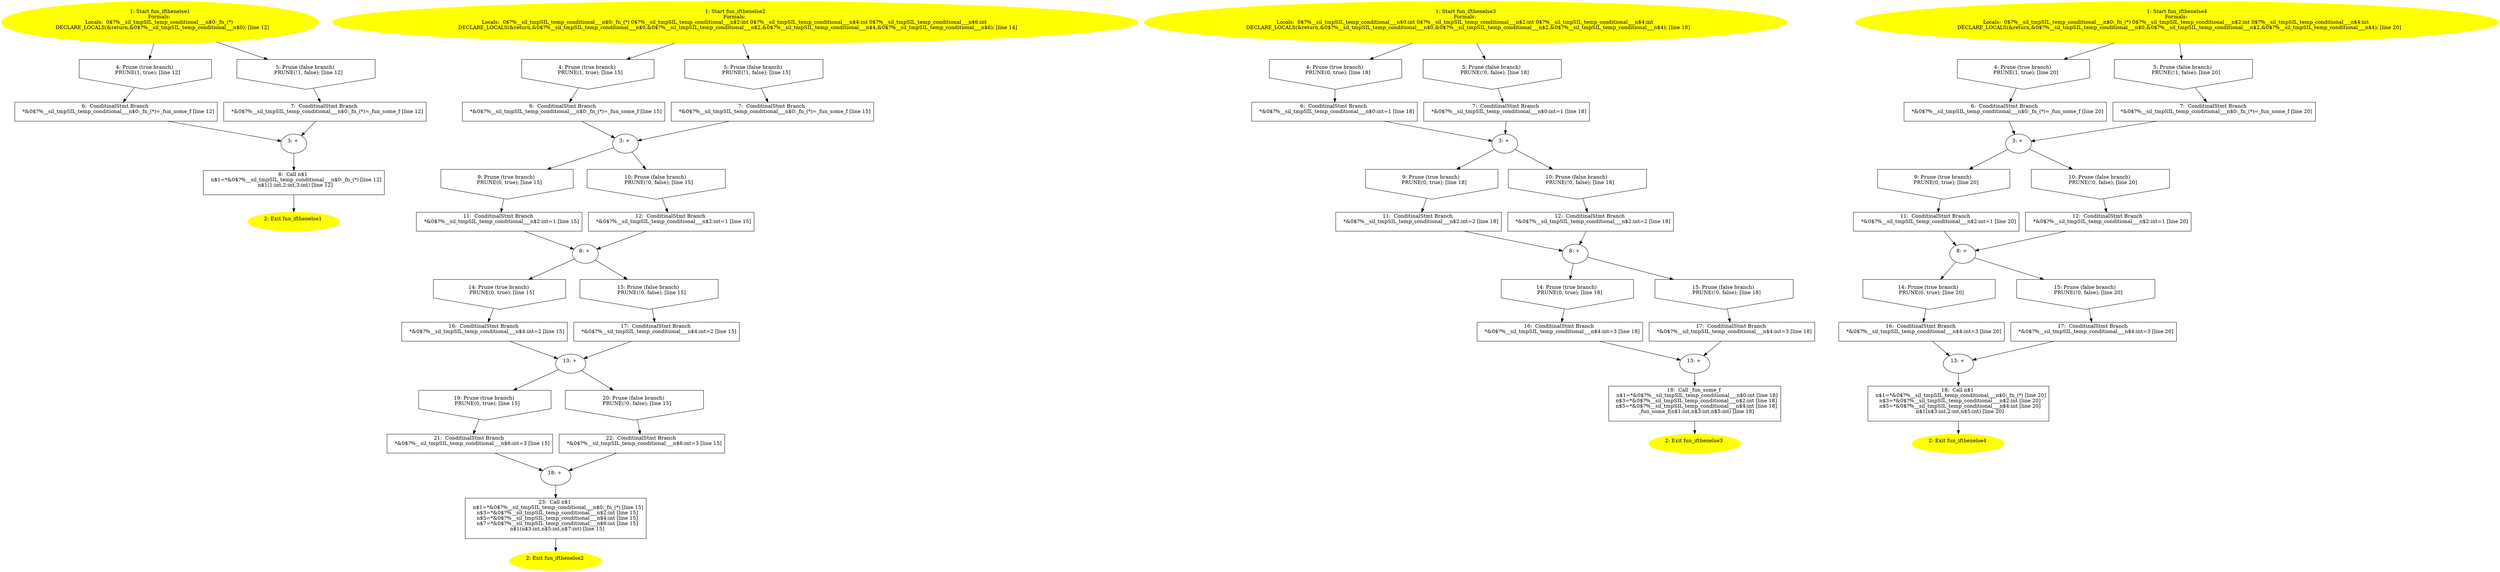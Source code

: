 /* @generated */
digraph iCFG {
"fun_ifthenelse1.6d810dc9f25b2ded52969d35a73b5fb3_1" [label="1: Start fun_ifthenelse1\nFormals: \nLocals:  0$?%__sil_tmpSIL_temp_conditional___n$0:_fn_(*) \n   DECLARE_LOCALS(&return,&0$?%__sil_tmpSIL_temp_conditional___n$0); [line 12]\n " color=yellow style=filled]
	

	 "fun_ifthenelse1.6d810dc9f25b2ded52969d35a73b5fb3_1" -> "fun_ifthenelse1.6d810dc9f25b2ded52969d35a73b5fb3_4" ;
	 "fun_ifthenelse1.6d810dc9f25b2ded52969d35a73b5fb3_1" -> "fun_ifthenelse1.6d810dc9f25b2ded52969d35a73b5fb3_5" ;
"fun_ifthenelse1.6d810dc9f25b2ded52969d35a73b5fb3_2" [label="2: Exit fun_ifthenelse1 \n  " color=yellow style=filled]
	

"fun_ifthenelse1.6d810dc9f25b2ded52969d35a73b5fb3_3" [label="3: + \n  " ]
	

	 "fun_ifthenelse1.6d810dc9f25b2ded52969d35a73b5fb3_3" -> "fun_ifthenelse1.6d810dc9f25b2ded52969d35a73b5fb3_8" ;
"fun_ifthenelse1.6d810dc9f25b2ded52969d35a73b5fb3_4" [label="4: Prune (true branch) \n   PRUNE(1, true); [line 12]\n " shape="invhouse"]
	

	 "fun_ifthenelse1.6d810dc9f25b2ded52969d35a73b5fb3_4" -> "fun_ifthenelse1.6d810dc9f25b2ded52969d35a73b5fb3_6" ;
"fun_ifthenelse1.6d810dc9f25b2ded52969d35a73b5fb3_5" [label="5: Prune (false branch) \n   PRUNE(!1, false); [line 12]\n " shape="invhouse"]
	

	 "fun_ifthenelse1.6d810dc9f25b2ded52969d35a73b5fb3_5" -> "fun_ifthenelse1.6d810dc9f25b2ded52969d35a73b5fb3_7" ;
"fun_ifthenelse1.6d810dc9f25b2ded52969d35a73b5fb3_6" [label="6:  ConditinalStmt Branch \n   *&0$?%__sil_tmpSIL_temp_conditional___n$0:_fn_(*)=_fun_some_f [line 12]\n " shape="box"]
	

	 "fun_ifthenelse1.6d810dc9f25b2ded52969d35a73b5fb3_6" -> "fun_ifthenelse1.6d810dc9f25b2ded52969d35a73b5fb3_3" ;
"fun_ifthenelse1.6d810dc9f25b2ded52969d35a73b5fb3_7" [label="7:  ConditinalStmt Branch \n   *&0$?%__sil_tmpSIL_temp_conditional___n$0:_fn_(*)=_fun_some_f [line 12]\n " shape="box"]
	

	 "fun_ifthenelse1.6d810dc9f25b2ded52969d35a73b5fb3_7" -> "fun_ifthenelse1.6d810dc9f25b2ded52969d35a73b5fb3_3" ;
"fun_ifthenelse1.6d810dc9f25b2ded52969d35a73b5fb3_8" [label="8:  Call n$1 \n   n$1=*&0$?%__sil_tmpSIL_temp_conditional___n$0:_fn_(*) [line 12]\n  n$1(1:int,2:int,3:int) [line 12]\n " shape="box"]
	

	 "fun_ifthenelse1.6d810dc9f25b2ded52969d35a73b5fb3_8" -> "fun_ifthenelse1.6d810dc9f25b2ded52969d35a73b5fb3_2" ;
"fun_ifthenelse2.d4d0fea4695ba22ddab12e33d11e81f2_1" [label="1: Start fun_ifthenelse2\nFormals: \nLocals:  0$?%__sil_tmpSIL_temp_conditional___n$0:_fn_(*) 0$?%__sil_tmpSIL_temp_conditional___n$2:int 0$?%__sil_tmpSIL_temp_conditional___n$4:int 0$?%__sil_tmpSIL_temp_conditional___n$6:int \n   DECLARE_LOCALS(&return,&0$?%__sil_tmpSIL_temp_conditional___n$0,&0$?%__sil_tmpSIL_temp_conditional___n$2,&0$?%__sil_tmpSIL_temp_conditional___n$4,&0$?%__sil_tmpSIL_temp_conditional___n$6); [line 14]\n " color=yellow style=filled]
	

	 "fun_ifthenelse2.d4d0fea4695ba22ddab12e33d11e81f2_1" -> "fun_ifthenelse2.d4d0fea4695ba22ddab12e33d11e81f2_4" ;
	 "fun_ifthenelse2.d4d0fea4695ba22ddab12e33d11e81f2_1" -> "fun_ifthenelse2.d4d0fea4695ba22ddab12e33d11e81f2_5" ;
"fun_ifthenelse2.d4d0fea4695ba22ddab12e33d11e81f2_2" [label="2: Exit fun_ifthenelse2 \n  " color=yellow style=filled]
	

"fun_ifthenelse2.d4d0fea4695ba22ddab12e33d11e81f2_3" [label="3: + \n  " ]
	

	 "fun_ifthenelse2.d4d0fea4695ba22ddab12e33d11e81f2_3" -> "fun_ifthenelse2.d4d0fea4695ba22ddab12e33d11e81f2_9" ;
	 "fun_ifthenelse2.d4d0fea4695ba22ddab12e33d11e81f2_3" -> "fun_ifthenelse2.d4d0fea4695ba22ddab12e33d11e81f2_10" ;
"fun_ifthenelse2.d4d0fea4695ba22ddab12e33d11e81f2_4" [label="4: Prune (true branch) \n   PRUNE(1, true); [line 15]\n " shape="invhouse"]
	

	 "fun_ifthenelse2.d4d0fea4695ba22ddab12e33d11e81f2_4" -> "fun_ifthenelse2.d4d0fea4695ba22ddab12e33d11e81f2_6" ;
"fun_ifthenelse2.d4d0fea4695ba22ddab12e33d11e81f2_5" [label="5: Prune (false branch) \n   PRUNE(!1, false); [line 15]\n " shape="invhouse"]
	

	 "fun_ifthenelse2.d4d0fea4695ba22ddab12e33d11e81f2_5" -> "fun_ifthenelse2.d4d0fea4695ba22ddab12e33d11e81f2_7" ;
"fun_ifthenelse2.d4d0fea4695ba22ddab12e33d11e81f2_6" [label="6:  ConditinalStmt Branch \n   *&0$?%__sil_tmpSIL_temp_conditional___n$0:_fn_(*)=_fun_some_f [line 15]\n " shape="box"]
	

	 "fun_ifthenelse2.d4d0fea4695ba22ddab12e33d11e81f2_6" -> "fun_ifthenelse2.d4d0fea4695ba22ddab12e33d11e81f2_3" ;
"fun_ifthenelse2.d4d0fea4695ba22ddab12e33d11e81f2_7" [label="7:  ConditinalStmt Branch \n   *&0$?%__sil_tmpSIL_temp_conditional___n$0:_fn_(*)=_fun_some_f [line 15]\n " shape="box"]
	

	 "fun_ifthenelse2.d4d0fea4695ba22ddab12e33d11e81f2_7" -> "fun_ifthenelse2.d4d0fea4695ba22ddab12e33d11e81f2_3" ;
"fun_ifthenelse2.d4d0fea4695ba22ddab12e33d11e81f2_8" [label="8: + \n  " ]
	

	 "fun_ifthenelse2.d4d0fea4695ba22ddab12e33d11e81f2_8" -> "fun_ifthenelse2.d4d0fea4695ba22ddab12e33d11e81f2_14" ;
	 "fun_ifthenelse2.d4d0fea4695ba22ddab12e33d11e81f2_8" -> "fun_ifthenelse2.d4d0fea4695ba22ddab12e33d11e81f2_15" ;
"fun_ifthenelse2.d4d0fea4695ba22ddab12e33d11e81f2_9" [label="9: Prune (true branch) \n   PRUNE(0, true); [line 15]\n " shape="invhouse"]
	

	 "fun_ifthenelse2.d4d0fea4695ba22ddab12e33d11e81f2_9" -> "fun_ifthenelse2.d4d0fea4695ba22ddab12e33d11e81f2_11" ;
"fun_ifthenelse2.d4d0fea4695ba22ddab12e33d11e81f2_10" [label="10: Prune (false branch) \n   PRUNE(!0, false); [line 15]\n " shape="invhouse"]
	

	 "fun_ifthenelse2.d4d0fea4695ba22ddab12e33d11e81f2_10" -> "fun_ifthenelse2.d4d0fea4695ba22ddab12e33d11e81f2_12" ;
"fun_ifthenelse2.d4d0fea4695ba22ddab12e33d11e81f2_11" [label="11:  ConditinalStmt Branch \n   *&0$?%__sil_tmpSIL_temp_conditional___n$2:int=1 [line 15]\n " shape="box"]
	

	 "fun_ifthenelse2.d4d0fea4695ba22ddab12e33d11e81f2_11" -> "fun_ifthenelse2.d4d0fea4695ba22ddab12e33d11e81f2_8" ;
"fun_ifthenelse2.d4d0fea4695ba22ddab12e33d11e81f2_12" [label="12:  ConditinalStmt Branch \n   *&0$?%__sil_tmpSIL_temp_conditional___n$2:int=1 [line 15]\n " shape="box"]
	

	 "fun_ifthenelse2.d4d0fea4695ba22ddab12e33d11e81f2_12" -> "fun_ifthenelse2.d4d0fea4695ba22ddab12e33d11e81f2_8" ;
"fun_ifthenelse2.d4d0fea4695ba22ddab12e33d11e81f2_13" [label="13: + \n  " ]
	

	 "fun_ifthenelse2.d4d0fea4695ba22ddab12e33d11e81f2_13" -> "fun_ifthenelse2.d4d0fea4695ba22ddab12e33d11e81f2_19" ;
	 "fun_ifthenelse2.d4d0fea4695ba22ddab12e33d11e81f2_13" -> "fun_ifthenelse2.d4d0fea4695ba22ddab12e33d11e81f2_20" ;
"fun_ifthenelse2.d4d0fea4695ba22ddab12e33d11e81f2_14" [label="14: Prune (true branch) \n   PRUNE(0, true); [line 15]\n " shape="invhouse"]
	

	 "fun_ifthenelse2.d4d0fea4695ba22ddab12e33d11e81f2_14" -> "fun_ifthenelse2.d4d0fea4695ba22ddab12e33d11e81f2_16" ;
"fun_ifthenelse2.d4d0fea4695ba22ddab12e33d11e81f2_15" [label="15: Prune (false branch) \n   PRUNE(!0, false); [line 15]\n " shape="invhouse"]
	

	 "fun_ifthenelse2.d4d0fea4695ba22ddab12e33d11e81f2_15" -> "fun_ifthenelse2.d4d0fea4695ba22ddab12e33d11e81f2_17" ;
"fun_ifthenelse2.d4d0fea4695ba22ddab12e33d11e81f2_16" [label="16:  ConditinalStmt Branch \n   *&0$?%__sil_tmpSIL_temp_conditional___n$4:int=2 [line 15]\n " shape="box"]
	

	 "fun_ifthenelse2.d4d0fea4695ba22ddab12e33d11e81f2_16" -> "fun_ifthenelse2.d4d0fea4695ba22ddab12e33d11e81f2_13" ;
"fun_ifthenelse2.d4d0fea4695ba22ddab12e33d11e81f2_17" [label="17:  ConditinalStmt Branch \n   *&0$?%__sil_tmpSIL_temp_conditional___n$4:int=2 [line 15]\n " shape="box"]
	

	 "fun_ifthenelse2.d4d0fea4695ba22ddab12e33d11e81f2_17" -> "fun_ifthenelse2.d4d0fea4695ba22ddab12e33d11e81f2_13" ;
"fun_ifthenelse2.d4d0fea4695ba22ddab12e33d11e81f2_18" [label="18: + \n  " ]
	

	 "fun_ifthenelse2.d4d0fea4695ba22ddab12e33d11e81f2_18" -> "fun_ifthenelse2.d4d0fea4695ba22ddab12e33d11e81f2_23" ;
"fun_ifthenelse2.d4d0fea4695ba22ddab12e33d11e81f2_19" [label="19: Prune (true branch) \n   PRUNE(0, true); [line 15]\n " shape="invhouse"]
	

	 "fun_ifthenelse2.d4d0fea4695ba22ddab12e33d11e81f2_19" -> "fun_ifthenelse2.d4d0fea4695ba22ddab12e33d11e81f2_21" ;
"fun_ifthenelse2.d4d0fea4695ba22ddab12e33d11e81f2_20" [label="20: Prune (false branch) \n   PRUNE(!0, false); [line 15]\n " shape="invhouse"]
	

	 "fun_ifthenelse2.d4d0fea4695ba22ddab12e33d11e81f2_20" -> "fun_ifthenelse2.d4d0fea4695ba22ddab12e33d11e81f2_22" ;
"fun_ifthenelse2.d4d0fea4695ba22ddab12e33d11e81f2_21" [label="21:  ConditinalStmt Branch \n   *&0$?%__sil_tmpSIL_temp_conditional___n$6:int=3 [line 15]\n " shape="box"]
	

	 "fun_ifthenelse2.d4d0fea4695ba22ddab12e33d11e81f2_21" -> "fun_ifthenelse2.d4d0fea4695ba22ddab12e33d11e81f2_18" ;
"fun_ifthenelse2.d4d0fea4695ba22ddab12e33d11e81f2_22" [label="22:  ConditinalStmt Branch \n   *&0$?%__sil_tmpSIL_temp_conditional___n$6:int=3 [line 15]\n " shape="box"]
	

	 "fun_ifthenelse2.d4d0fea4695ba22ddab12e33d11e81f2_22" -> "fun_ifthenelse2.d4d0fea4695ba22ddab12e33d11e81f2_18" ;
"fun_ifthenelse2.d4d0fea4695ba22ddab12e33d11e81f2_23" [label="23:  Call n$1 \n   n$1=*&0$?%__sil_tmpSIL_temp_conditional___n$0:_fn_(*) [line 15]\n  n$3=*&0$?%__sil_tmpSIL_temp_conditional___n$2:int [line 15]\n  n$5=*&0$?%__sil_tmpSIL_temp_conditional___n$4:int [line 15]\n  n$7=*&0$?%__sil_tmpSIL_temp_conditional___n$6:int [line 15]\n  n$1(n$3:int,n$5:int,n$7:int) [line 15]\n " shape="box"]
	

	 "fun_ifthenelse2.d4d0fea4695ba22ddab12e33d11e81f2_23" -> "fun_ifthenelse2.d4d0fea4695ba22ddab12e33d11e81f2_2" ;
"fun_ifthenelse3.c62f5c24a34473fea151d2d63cdc87c6_1" [label="1: Start fun_ifthenelse3\nFormals: \nLocals:  0$?%__sil_tmpSIL_temp_conditional___n$0:int 0$?%__sil_tmpSIL_temp_conditional___n$2:int 0$?%__sil_tmpSIL_temp_conditional___n$4:int \n   DECLARE_LOCALS(&return,&0$?%__sil_tmpSIL_temp_conditional___n$0,&0$?%__sil_tmpSIL_temp_conditional___n$2,&0$?%__sil_tmpSIL_temp_conditional___n$4); [line 18]\n " color=yellow style=filled]
	

	 "fun_ifthenelse3.c62f5c24a34473fea151d2d63cdc87c6_1" -> "fun_ifthenelse3.c62f5c24a34473fea151d2d63cdc87c6_4" ;
	 "fun_ifthenelse3.c62f5c24a34473fea151d2d63cdc87c6_1" -> "fun_ifthenelse3.c62f5c24a34473fea151d2d63cdc87c6_5" ;
"fun_ifthenelse3.c62f5c24a34473fea151d2d63cdc87c6_2" [label="2: Exit fun_ifthenelse3 \n  " color=yellow style=filled]
	

"fun_ifthenelse3.c62f5c24a34473fea151d2d63cdc87c6_3" [label="3: + \n  " ]
	

	 "fun_ifthenelse3.c62f5c24a34473fea151d2d63cdc87c6_3" -> "fun_ifthenelse3.c62f5c24a34473fea151d2d63cdc87c6_9" ;
	 "fun_ifthenelse3.c62f5c24a34473fea151d2d63cdc87c6_3" -> "fun_ifthenelse3.c62f5c24a34473fea151d2d63cdc87c6_10" ;
"fun_ifthenelse3.c62f5c24a34473fea151d2d63cdc87c6_4" [label="4: Prune (true branch) \n   PRUNE(0, true); [line 18]\n " shape="invhouse"]
	

	 "fun_ifthenelse3.c62f5c24a34473fea151d2d63cdc87c6_4" -> "fun_ifthenelse3.c62f5c24a34473fea151d2d63cdc87c6_6" ;
"fun_ifthenelse3.c62f5c24a34473fea151d2d63cdc87c6_5" [label="5: Prune (false branch) \n   PRUNE(!0, false); [line 18]\n " shape="invhouse"]
	

	 "fun_ifthenelse3.c62f5c24a34473fea151d2d63cdc87c6_5" -> "fun_ifthenelse3.c62f5c24a34473fea151d2d63cdc87c6_7" ;
"fun_ifthenelse3.c62f5c24a34473fea151d2d63cdc87c6_6" [label="6:  ConditinalStmt Branch \n   *&0$?%__sil_tmpSIL_temp_conditional___n$0:int=1 [line 18]\n " shape="box"]
	

	 "fun_ifthenelse3.c62f5c24a34473fea151d2d63cdc87c6_6" -> "fun_ifthenelse3.c62f5c24a34473fea151d2d63cdc87c6_3" ;
"fun_ifthenelse3.c62f5c24a34473fea151d2d63cdc87c6_7" [label="7:  ConditinalStmt Branch \n   *&0$?%__sil_tmpSIL_temp_conditional___n$0:int=1 [line 18]\n " shape="box"]
	

	 "fun_ifthenelse3.c62f5c24a34473fea151d2d63cdc87c6_7" -> "fun_ifthenelse3.c62f5c24a34473fea151d2d63cdc87c6_3" ;
"fun_ifthenelse3.c62f5c24a34473fea151d2d63cdc87c6_8" [label="8: + \n  " ]
	

	 "fun_ifthenelse3.c62f5c24a34473fea151d2d63cdc87c6_8" -> "fun_ifthenelse3.c62f5c24a34473fea151d2d63cdc87c6_14" ;
	 "fun_ifthenelse3.c62f5c24a34473fea151d2d63cdc87c6_8" -> "fun_ifthenelse3.c62f5c24a34473fea151d2d63cdc87c6_15" ;
"fun_ifthenelse3.c62f5c24a34473fea151d2d63cdc87c6_9" [label="9: Prune (true branch) \n   PRUNE(0, true); [line 18]\n " shape="invhouse"]
	

	 "fun_ifthenelse3.c62f5c24a34473fea151d2d63cdc87c6_9" -> "fun_ifthenelse3.c62f5c24a34473fea151d2d63cdc87c6_11" ;
"fun_ifthenelse3.c62f5c24a34473fea151d2d63cdc87c6_10" [label="10: Prune (false branch) \n   PRUNE(!0, false); [line 18]\n " shape="invhouse"]
	

	 "fun_ifthenelse3.c62f5c24a34473fea151d2d63cdc87c6_10" -> "fun_ifthenelse3.c62f5c24a34473fea151d2d63cdc87c6_12" ;
"fun_ifthenelse3.c62f5c24a34473fea151d2d63cdc87c6_11" [label="11:  ConditinalStmt Branch \n   *&0$?%__sil_tmpSIL_temp_conditional___n$2:int=2 [line 18]\n " shape="box"]
	

	 "fun_ifthenelse3.c62f5c24a34473fea151d2d63cdc87c6_11" -> "fun_ifthenelse3.c62f5c24a34473fea151d2d63cdc87c6_8" ;
"fun_ifthenelse3.c62f5c24a34473fea151d2d63cdc87c6_12" [label="12:  ConditinalStmt Branch \n   *&0$?%__sil_tmpSIL_temp_conditional___n$2:int=2 [line 18]\n " shape="box"]
	

	 "fun_ifthenelse3.c62f5c24a34473fea151d2d63cdc87c6_12" -> "fun_ifthenelse3.c62f5c24a34473fea151d2d63cdc87c6_8" ;
"fun_ifthenelse3.c62f5c24a34473fea151d2d63cdc87c6_13" [label="13: + \n  " ]
	

	 "fun_ifthenelse3.c62f5c24a34473fea151d2d63cdc87c6_13" -> "fun_ifthenelse3.c62f5c24a34473fea151d2d63cdc87c6_18" ;
"fun_ifthenelse3.c62f5c24a34473fea151d2d63cdc87c6_14" [label="14: Prune (true branch) \n   PRUNE(0, true); [line 18]\n " shape="invhouse"]
	

	 "fun_ifthenelse3.c62f5c24a34473fea151d2d63cdc87c6_14" -> "fun_ifthenelse3.c62f5c24a34473fea151d2d63cdc87c6_16" ;
"fun_ifthenelse3.c62f5c24a34473fea151d2d63cdc87c6_15" [label="15: Prune (false branch) \n   PRUNE(!0, false); [line 18]\n " shape="invhouse"]
	

	 "fun_ifthenelse3.c62f5c24a34473fea151d2d63cdc87c6_15" -> "fun_ifthenelse3.c62f5c24a34473fea151d2d63cdc87c6_17" ;
"fun_ifthenelse3.c62f5c24a34473fea151d2d63cdc87c6_16" [label="16:  ConditinalStmt Branch \n   *&0$?%__sil_tmpSIL_temp_conditional___n$4:int=3 [line 18]\n " shape="box"]
	

	 "fun_ifthenelse3.c62f5c24a34473fea151d2d63cdc87c6_16" -> "fun_ifthenelse3.c62f5c24a34473fea151d2d63cdc87c6_13" ;
"fun_ifthenelse3.c62f5c24a34473fea151d2d63cdc87c6_17" [label="17:  ConditinalStmt Branch \n   *&0$?%__sil_tmpSIL_temp_conditional___n$4:int=3 [line 18]\n " shape="box"]
	

	 "fun_ifthenelse3.c62f5c24a34473fea151d2d63cdc87c6_17" -> "fun_ifthenelse3.c62f5c24a34473fea151d2d63cdc87c6_13" ;
"fun_ifthenelse3.c62f5c24a34473fea151d2d63cdc87c6_18" [label="18:  Call _fun_some_f \n   n$1=*&0$?%__sil_tmpSIL_temp_conditional___n$0:int [line 18]\n  n$3=*&0$?%__sil_tmpSIL_temp_conditional___n$2:int [line 18]\n  n$5=*&0$?%__sil_tmpSIL_temp_conditional___n$4:int [line 18]\n  _fun_some_f(n$1:int,n$3:int,n$5:int) [line 18]\n " shape="box"]
	

	 "fun_ifthenelse3.c62f5c24a34473fea151d2d63cdc87c6_18" -> "fun_ifthenelse3.c62f5c24a34473fea151d2d63cdc87c6_2" ;
"fun_ifthenelse4.2a63e61081ad44f4f9aca9d47562827d_1" [label="1: Start fun_ifthenelse4\nFormals: \nLocals:  0$?%__sil_tmpSIL_temp_conditional___n$0:_fn_(*) 0$?%__sil_tmpSIL_temp_conditional___n$2:int 0$?%__sil_tmpSIL_temp_conditional___n$4:int \n   DECLARE_LOCALS(&return,&0$?%__sil_tmpSIL_temp_conditional___n$0,&0$?%__sil_tmpSIL_temp_conditional___n$2,&0$?%__sil_tmpSIL_temp_conditional___n$4); [line 20]\n " color=yellow style=filled]
	

	 "fun_ifthenelse4.2a63e61081ad44f4f9aca9d47562827d_1" -> "fun_ifthenelse4.2a63e61081ad44f4f9aca9d47562827d_4" ;
	 "fun_ifthenelse4.2a63e61081ad44f4f9aca9d47562827d_1" -> "fun_ifthenelse4.2a63e61081ad44f4f9aca9d47562827d_5" ;
"fun_ifthenelse4.2a63e61081ad44f4f9aca9d47562827d_2" [label="2: Exit fun_ifthenelse4 \n  " color=yellow style=filled]
	

"fun_ifthenelse4.2a63e61081ad44f4f9aca9d47562827d_3" [label="3: + \n  " ]
	

	 "fun_ifthenelse4.2a63e61081ad44f4f9aca9d47562827d_3" -> "fun_ifthenelse4.2a63e61081ad44f4f9aca9d47562827d_9" ;
	 "fun_ifthenelse4.2a63e61081ad44f4f9aca9d47562827d_3" -> "fun_ifthenelse4.2a63e61081ad44f4f9aca9d47562827d_10" ;
"fun_ifthenelse4.2a63e61081ad44f4f9aca9d47562827d_4" [label="4: Prune (true branch) \n   PRUNE(1, true); [line 20]\n " shape="invhouse"]
	

	 "fun_ifthenelse4.2a63e61081ad44f4f9aca9d47562827d_4" -> "fun_ifthenelse4.2a63e61081ad44f4f9aca9d47562827d_6" ;
"fun_ifthenelse4.2a63e61081ad44f4f9aca9d47562827d_5" [label="5: Prune (false branch) \n   PRUNE(!1, false); [line 20]\n " shape="invhouse"]
	

	 "fun_ifthenelse4.2a63e61081ad44f4f9aca9d47562827d_5" -> "fun_ifthenelse4.2a63e61081ad44f4f9aca9d47562827d_7" ;
"fun_ifthenelse4.2a63e61081ad44f4f9aca9d47562827d_6" [label="6:  ConditinalStmt Branch \n   *&0$?%__sil_tmpSIL_temp_conditional___n$0:_fn_(*)=_fun_some_f [line 20]\n " shape="box"]
	

	 "fun_ifthenelse4.2a63e61081ad44f4f9aca9d47562827d_6" -> "fun_ifthenelse4.2a63e61081ad44f4f9aca9d47562827d_3" ;
"fun_ifthenelse4.2a63e61081ad44f4f9aca9d47562827d_7" [label="7:  ConditinalStmt Branch \n   *&0$?%__sil_tmpSIL_temp_conditional___n$0:_fn_(*)=_fun_some_f [line 20]\n " shape="box"]
	

	 "fun_ifthenelse4.2a63e61081ad44f4f9aca9d47562827d_7" -> "fun_ifthenelse4.2a63e61081ad44f4f9aca9d47562827d_3" ;
"fun_ifthenelse4.2a63e61081ad44f4f9aca9d47562827d_8" [label="8: + \n  " ]
	

	 "fun_ifthenelse4.2a63e61081ad44f4f9aca9d47562827d_8" -> "fun_ifthenelse4.2a63e61081ad44f4f9aca9d47562827d_14" ;
	 "fun_ifthenelse4.2a63e61081ad44f4f9aca9d47562827d_8" -> "fun_ifthenelse4.2a63e61081ad44f4f9aca9d47562827d_15" ;
"fun_ifthenelse4.2a63e61081ad44f4f9aca9d47562827d_9" [label="9: Prune (true branch) \n   PRUNE(0, true); [line 20]\n " shape="invhouse"]
	

	 "fun_ifthenelse4.2a63e61081ad44f4f9aca9d47562827d_9" -> "fun_ifthenelse4.2a63e61081ad44f4f9aca9d47562827d_11" ;
"fun_ifthenelse4.2a63e61081ad44f4f9aca9d47562827d_10" [label="10: Prune (false branch) \n   PRUNE(!0, false); [line 20]\n " shape="invhouse"]
	

	 "fun_ifthenelse4.2a63e61081ad44f4f9aca9d47562827d_10" -> "fun_ifthenelse4.2a63e61081ad44f4f9aca9d47562827d_12" ;
"fun_ifthenelse4.2a63e61081ad44f4f9aca9d47562827d_11" [label="11:  ConditinalStmt Branch \n   *&0$?%__sil_tmpSIL_temp_conditional___n$2:int=1 [line 20]\n " shape="box"]
	

	 "fun_ifthenelse4.2a63e61081ad44f4f9aca9d47562827d_11" -> "fun_ifthenelse4.2a63e61081ad44f4f9aca9d47562827d_8" ;
"fun_ifthenelse4.2a63e61081ad44f4f9aca9d47562827d_12" [label="12:  ConditinalStmt Branch \n   *&0$?%__sil_tmpSIL_temp_conditional___n$2:int=1 [line 20]\n " shape="box"]
	

	 "fun_ifthenelse4.2a63e61081ad44f4f9aca9d47562827d_12" -> "fun_ifthenelse4.2a63e61081ad44f4f9aca9d47562827d_8" ;
"fun_ifthenelse4.2a63e61081ad44f4f9aca9d47562827d_13" [label="13: + \n  " ]
	

	 "fun_ifthenelse4.2a63e61081ad44f4f9aca9d47562827d_13" -> "fun_ifthenelse4.2a63e61081ad44f4f9aca9d47562827d_18" ;
"fun_ifthenelse4.2a63e61081ad44f4f9aca9d47562827d_14" [label="14: Prune (true branch) \n   PRUNE(0, true); [line 20]\n " shape="invhouse"]
	

	 "fun_ifthenelse4.2a63e61081ad44f4f9aca9d47562827d_14" -> "fun_ifthenelse4.2a63e61081ad44f4f9aca9d47562827d_16" ;
"fun_ifthenelse4.2a63e61081ad44f4f9aca9d47562827d_15" [label="15: Prune (false branch) \n   PRUNE(!0, false); [line 20]\n " shape="invhouse"]
	

	 "fun_ifthenelse4.2a63e61081ad44f4f9aca9d47562827d_15" -> "fun_ifthenelse4.2a63e61081ad44f4f9aca9d47562827d_17" ;
"fun_ifthenelse4.2a63e61081ad44f4f9aca9d47562827d_16" [label="16:  ConditinalStmt Branch \n   *&0$?%__sil_tmpSIL_temp_conditional___n$4:int=3 [line 20]\n " shape="box"]
	

	 "fun_ifthenelse4.2a63e61081ad44f4f9aca9d47562827d_16" -> "fun_ifthenelse4.2a63e61081ad44f4f9aca9d47562827d_13" ;
"fun_ifthenelse4.2a63e61081ad44f4f9aca9d47562827d_17" [label="17:  ConditinalStmt Branch \n   *&0$?%__sil_tmpSIL_temp_conditional___n$4:int=3 [line 20]\n " shape="box"]
	

	 "fun_ifthenelse4.2a63e61081ad44f4f9aca9d47562827d_17" -> "fun_ifthenelse4.2a63e61081ad44f4f9aca9d47562827d_13" ;
"fun_ifthenelse4.2a63e61081ad44f4f9aca9d47562827d_18" [label="18:  Call n$1 \n   n$1=*&0$?%__sil_tmpSIL_temp_conditional___n$0:_fn_(*) [line 20]\n  n$3=*&0$?%__sil_tmpSIL_temp_conditional___n$2:int [line 20]\n  n$5=*&0$?%__sil_tmpSIL_temp_conditional___n$4:int [line 20]\n  n$1(n$3:int,2:int,n$5:int) [line 20]\n " shape="box"]
	

	 "fun_ifthenelse4.2a63e61081ad44f4f9aca9d47562827d_18" -> "fun_ifthenelse4.2a63e61081ad44f4f9aca9d47562827d_2" ;
}
